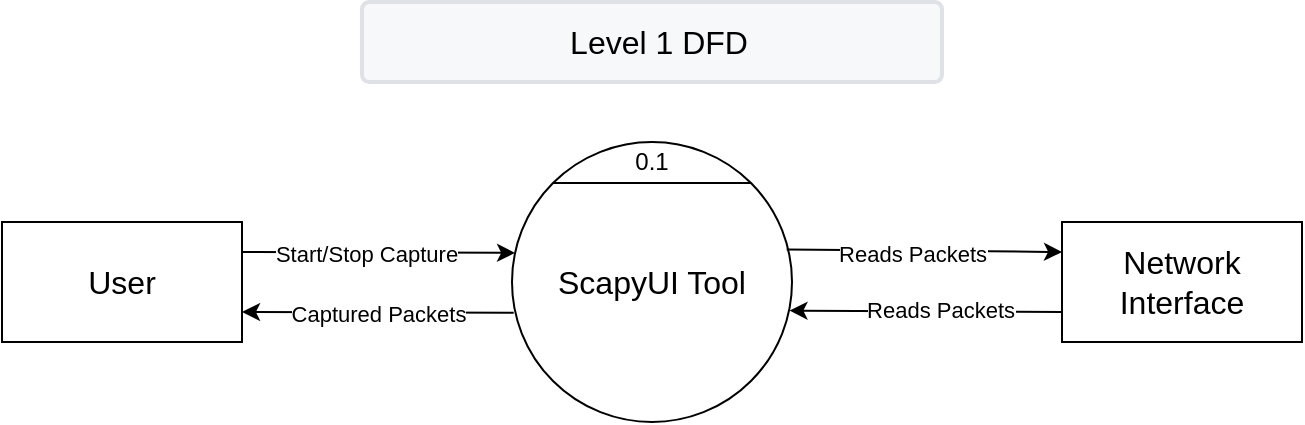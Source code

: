 <mxfile version="26.2.10">
  <diagram name="Page-1" id="jsl9aLmWAPg_ExKrOilS">
    <mxGraphModel dx="1190" dy="648" grid="1" gridSize="10" guides="1" tooltips="1" connect="1" arrows="1" fold="1" page="1" pageScale="1" pageWidth="850" pageHeight="1100" math="0" shadow="0">
      <root>
        <mxCell id="0" />
        <mxCell id="1" parent="0" />
        <mxCell id="SjohlsuVj_89NBPHVslp-18" value="" style="group" vertex="1" connectable="0" parent="1">
          <mxGeometry x="100" y="110" width="650" height="210" as="geometry" />
        </mxCell>
        <mxCell id="SjohlsuVj_89NBPHVslp-2" value="&lt;font style=&quot;font-size: 16px;&quot;&gt;ScapyUI Tool&lt;/font&gt;" style="shape=ellipse;html=1;dashed=0;whiteSpace=wrap;aspect=fixed;perimeter=ellipsePerimeter;" vertex="1" parent="SjohlsuVj_89NBPHVslp-18">
          <mxGeometry x="255" y="70" width="140" height="140" as="geometry" />
        </mxCell>
        <mxCell id="SjohlsuVj_89NBPHVslp-3" value="" style="endArrow=none;html=1;rounded=0;exitX=0;exitY=0;exitDx=0;exitDy=0;entryX=1;entryY=0;entryDx=0;entryDy=0;" edge="1" parent="SjohlsuVj_89NBPHVslp-18" source="SjohlsuVj_89NBPHVslp-2" target="SjohlsuVj_89NBPHVslp-2">
          <mxGeometry width="50" height="50" relative="1" as="geometry">
            <mxPoint x="300" y="320" as="sourcePoint" />
            <mxPoint x="350" y="270" as="targetPoint" />
          </mxGeometry>
        </mxCell>
        <mxCell id="SjohlsuVj_89NBPHVslp-4" value="0.1" style="text;html=1;align=center;verticalAlign=middle;whiteSpace=wrap;rounded=0;" vertex="1" parent="SjohlsuVj_89NBPHVslp-18">
          <mxGeometry x="300" y="70" width="50" height="20" as="geometry" />
        </mxCell>
        <mxCell id="SjohlsuVj_89NBPHVslp-5" value="&lt;font style=&quot;font-size: 16px;&quot;&gt;User&lt;/font&gt;" style="rounded=0;whiteSpace=wrap;html=1;" vertex="1" parent="SjohlsuVj_89NBPHVslp-18">
          <mxGeometry y="110" width="120" height="60" as="geometry" />
        </mxCell>
        <mxCell id="SjohlsuVj_89NBPHVslp-6" value="&lt;span style=&quot;font-size: 16px;&quot;&gt;Network Interface&lt;/span&gt;" style="rounded=0;whiteSpace=wrap;html=1;" vertex="1" parent="SjohlsuVj_89NBPHVslp-18">
          <mxGeometry x="530" y="110" width="120" height="60" as="geometry" />
        </mxCell>
        <mxCell id="SjohlsuVj_89NBPHVslp-7" value="" style="endArrow=classic;html=1;rounded=0;exitX=1;exitY=0.25;exitDx=0;exitDy=0;entryX=0.011;entryY=0.396;entryDx=0;entryDy=0;entryPerimeter=0;startSize=6;" edge="1" parent="SjohlsuVj_89NBPHVslp-18" source="SjohlsuVj_89NBPHVslp-5" target="SjohlsuVj_89NBPHVslp-2">
          <mxGeometry width="50" height="50" relative="1" as="geometry">
            <mxPoint x="300" y="310" as="sourcePoint" />
            <mxPoint x="350" y="260" as="targetPoint" />
          </mxGeometry>
        </mxCell>
        <mxCell id="SjohlsuVj_89NBPHVslp-9" value="Start/Stop Capture" style="edgeLabel;html=1;align=center;verticalAlign=middle;resizable=0;points=[];" vertex="1" connectable="0" parent="SjohlsuVj_89NBPHVslp-7">
          <mxGeometry x="-0.095" y="-1" relative="1" as="geometry">
            <mxPoint as="offset" />
          </mxGeometry>
        </mxCell>
        <mxCell id="SjohlsuVj_89NBPHVslp-8" value="" style="endArrow=classic;html=1;rounded=0;exitX=0.006;exitY=0.61;exitDx=0;exitDy=0;entryX=1;entryY=0.75;entryDx=0;entryDy=0;startSize=6;exitPerimeter=0;" edge="1" parent="SjohlsuVj_89NBPHVslp-18" source="SjohlsuVj_89NBPHVslp-2" target="SjohlsuVj_89NBPHVslp-5">
          <mxGeometry width="50" height="50" relative="1" as="geometry">
            <mxPoint x="267" y="135" as="sourcePoint" />
            <mxPoint x="130" y="135" as="targetPoint" />
          </mxGeometry>
        </mxCell>
        <mxCell id="SjohlsuVj_89NBPHVslp-10" value="Captured Packets" style="edgeLabel;html=1;align=center;verticalAlign=middle;resizable=0;points=[];" vertex="1" connectable="0" parent="SjohlsuVj_89NBPHVslp-8">
          <mxGeometry x="0.008" y="1" relative="1" as="geometry">
            <mxPoint as="offset" />
          </mxGeometry>
        </mxCell>
        <mxCell id="SjohlsuVj_89NBPHVslp-11" value="" style="endArrow=classic;html=1;rounded=0;exitX=0.981;exitY=0.384;exitDx=0;exitDy=0;entryX=0;entryY=0.25;entryDx=0;entryDy=0;startSize=6;exitPerimeter=0;" edge="1" parent="SjohlsuVj_89NBPHVslp-18" source="SjohlsuVj_89NBPHVslp-2" target="SjohlsuVj_89NBPHVslp-6">
          <mxGeometry width="50" height="50" relative="1" as="geometry">
            <mxPoint x="391.92" y="123.46" as="sourcePoint" />
            <mxPoint x="530.48" y="123.02" as="targetPoint" />
          </mxGeometry>
        </mxCell>
        <mxCell id="SjohlsuVj_89NBPHVslp-12" value="Reads Packets" style="edgeLabel;html=1;align=center;verticalAlign=middle;resizable=0;points=[];" vertex="1" connectable="0" parent="SjohlsuVj_89NBPHVslp-11">
          <mxGeometry x="-0.095" y="-1" relative="1" as="geometry">
            <mxPoint as="offset" />
          </mxGeometry>
        </mxCell>
        <mxCell id="SjohlsuVj_89NBPHVslp-14" value="" style="endArrow=classic;html=1;rounded=0;exitX=0;exitY=0.75;exitDx=0;exitDy=0;entryX=0.991;entryY=0.602;entryDx=0;entryDy=0;startSize=6;entryPerimeter=0;" edge="1" parent="SjohlsuVj_89NBPHVslp-18" source="SjohlsuVj_89NBPHVslp-6" target="SjohlsuVj_89NBPHVslp-2">
          <mxGeometry width="50" height="50" relative="1" as="geometry">
            <mxPoint x="540" y="135" as="sourcePoint" />
            <mxPoint x="402" y="134" as="targetPoint" />
          </mxGeometry>
        </mxCell>
        <mxCell id="SjohlsuVj_89NBPHVslp-15" value="Reads Packets" style="edgeLabel;html=1;align=center;verticalAlign=middle;resizable=0;points=[];" vertex="1" connectable="0" parent="SjohlsuVj_89NBPHVslp-14">
          <mxGeometry x="-0.095" y="-1" relative="1" as="geometry">
            <mxPoint as="offset" />
          </mxGeometry>
        </mxCell>
        <mxCell id="SjohlsuVj_89NBPHVslp-17" value="&lt;font style=&quot;font-size: 16px;&quot;&gt;Level 1 DFD&lt;/font&gt;" style="rounded=1;arcSize=9;fillColor=#F7F8F9;align=center;spacingLeft=5;strokeColor=#DEE1E6;html=1;strokeWidth=2;fontSize=12" vertex="1" parent="SjohlsuVj_89NBPHVslp-18">
          <mxGeometry x="180" width="290" height="40" as="geometry" />
        </mxCell>
      </root>
    </mxGraphModel>
  </diagram>
</mxfile>
